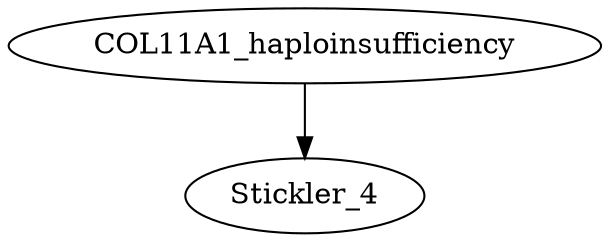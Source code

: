 #this is a diagram in GraphViz DOT language. It shows some ideas which kind of data should be linked in the nosology. 

digraph {
edge []
COL11A1_haploinsufficiency -> Stickler_4

}